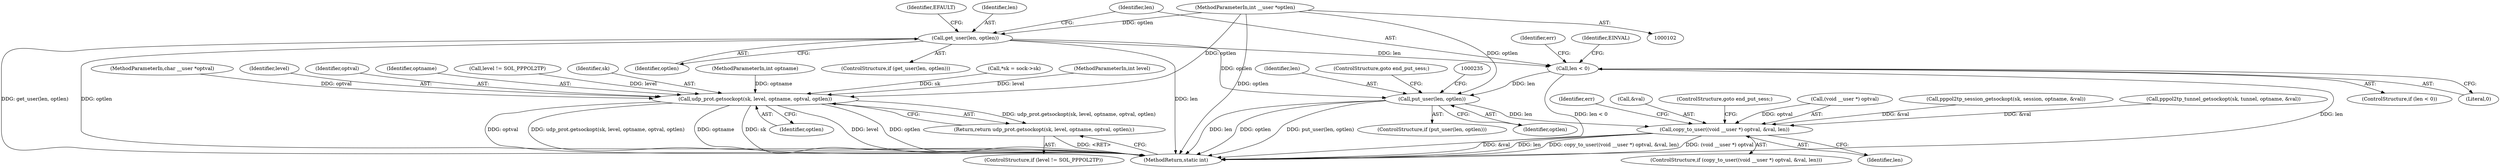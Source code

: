 digraph "0_linux_3cf521f7dc87c031617fd47e4b7aa2593c2f3daf@pointer" {
"1000107" [label="(MethodParameterIn,int __user *optlen)"];
"1000126" [label="(Call,udp_prot.getsockopt(sk, level, optname, optval, optlen))"];
"1000125" [label="(Return,return udp_prot.getsockopt(sk, level, optname, optval, optlen);)"];
"1000133" [label="(Call,get_user(len, optlen))"];
"1000140" [label="(Call,len < 0)"];
"1000228" [label="(Call,put_user(len, optlen))"];
"1000233" [label="(Call,copy_to_user((void __user *) optval, &val, len))"];
"1000204" [label="(Call,pppol2tp_tunnel_getsockopt(sk, tunnel, optname, &val))"];
"1000234" [label="(Call,(void __user *) optval)"];
"1000227" [label="(ControlStructure,if (put_user(len, optlen)))"];
"1000250" [label="(MethodReturn,static int)"];
"1000141" [label="(Identifier,len)"];
"1000121" [label="(ControlStructure,if (level != SOL_PPPOL2TP))"];
"1000126" [label="(Call,udp_prot.getsockopt(sk, level, optname, optval, optlen))"];
"1000147" [label="(Identifier,err)"];
"1000129" [label="(Identifier,optname)"];
"1000122" [label="(Call,level != SOL_PPPOL2TP)"];
"1000233" [label="(Call,copy_to_user((void __user *) optval, &val, len))"];
"1000127" [label="(Identifier,sk)"];
"1000229" [label="(Identifier,len)"];
"1000232" [label="(ControlStructure,if (copy_to_user((void __user *) optval, &val, len)))"];
"1000231" [label="(ControlStructure,goto end_put_sess;)"];
"1000139" [label="(ControlStructure,if (len < 0))"];
"1000105" [label="(MethodParameterIn,int optname)"];
"1000125" [label="(Return,return udp_prot.getsockopt(sk, level, optname, optval, optlen);)"];
"1000228" [label="(Call,put_user(len, optlen))"];
"1000242" [label="(Identifier,err)"];
"1000107" [label="(MethodParameterIn,int __user *optlen)"];
"1000131" [label="(Identifier,optlen)"];
"1000110" [label="(Call,*sk = sock->sk)"];
"1000132" [label="(ControlStructure,if (get_user(len, optlen)))"];
"1000104" [label="(MethodParameterIn,int level)"];
"1000106" [label="(MethodParameterIn,char __user *optval)"];
"1000128" [label="(Identifier,level)"];
"1000133" [label="(Call,get_user(len, optlen))"];
"1000138" [label="(Identifier,EFAULT)"];
"1000134" [label="(Identifier,len)"];
"1000237" [label="(Call,&val)"];
"1000145" [label="(Identifier,EINVAL)"];
"1000140" [label="(Call,len < 0)"];
"1000230" [label="(Identifier,optlen)"];
"1000240" [label="(ControlStructure,goto end_put_sess;)"];
"1000142" [label="(Literal,0)"];
"1000135" [label="(Identifier,optlen)"];
"1000239" [label="(Identifier,len)"];
"1000217" [label="(Call,pppol2tp_session_getsockopt(sk, session, optname, &val))"];
"1000130" [label="(Identifier,optval)"];
"1000107" -> "1000102"  [label="AST: "];
"1000107" -> "1000250"  [label="DDG: optlen"];
"1000107" -> "1000126"  [label="DDG: optlen"];
"1000107" -> "1000133"  [label="DDG: optlen"];
"1000107" -> "1000228"  [label="DDG: optlen"];
"1000126" -> "1000125"  [label="AST: "];
"1000126" -> "1000131"  [label="CFG: "];
"1000127" -> "1000126"  [label="AST: "];
"1000128" -> "1000126"  [label="AST: "];
"1000129" -> "1000126"  [label="AST: "];
"1000130" -> "1000126"  [label="AST: "];
"1000131" -> "1000126"  [label="AST: "];
"1000125" -> "1000126"  [label="CFG: "];
"1000126" -> "1000250"  [label="DDG: optval"];
"1000126" -> "1000250"  [label="DDG: udp_prot.getsockopt(sk, level, optname, optval, optlen)"];
"1000126" -> "1000250"  [label="DDG: optname"];
"1000126" -> "1000250"  [label="DDG: sk"];
"1000126" -> "1000250"  [label="DDG: level"];
"1000126" -> "1000250"  [label="DDG: optlen"];
"1000126" -> "1000125"  [label="DDG: udp_prot.getsockopt(sk, level, optname, optval, optlen)"];
"1000110" -> "1000126"  [label="DDG: sk"];
"1000122" -> "1000126"  [label="DDG: level"];
"1000104" -> "1000126"  [label="DDG: level"];
"1000105" -> "1000126"  [label="DDG: optname"];
"1000106" -> "1000126"  [label="DDG: optval"];
"1000125" -> "1000121"  [label="AST: "];
"1000250" -> "1000125"  [label="CFG: "];
"1000125" -> "1000250"  [label="DDG: <RET>"];
"1000133" -> "1000132"  [label="AST: "];
"1000133" -> "1000135"  [label="CFG: "];
"1000134" -> "1000133"  [label="AST: "];
"1000135" -> "1000133"  [label="AST: "];
"1000138" -> "1000133"  [label="CFG: "];
"1000141" -> "1000133"  [label="CFG: "];
"1000133" -> "1000250"  [label="DDG: len"];
"1000133" -> "1000250"  [label="DDG: get_user(len, optlen)"];
"1000133" -> "1000250"  [label="DDG: optlen"];
"1000133" -> "1000140"  [label="DDG: len"];
"1000133" -> "1000228"  [label="DDG: optlen"];
"1000140" -> "1000139"  [label="AST: "];
"1000140" -> "1000142"  [label="CFG: "];
"1000141" -> "1000140"  [label="AST: "];
"1000142" -> "1000140"  [label="AST: "];
"1000145" -> "1000140"  [label="CFG: "];
"1000147" -> "1000140"  [label="CFG: "];
"1000140" -> "1000250"  [label="DDG: len"];
"1000140" -> "1000250"  [label="DDG: len < 0"];
"1000140" -> "1000228"  [label="DDG: len"];
"1000228" -> "1000227"  [label="AST: "];
"1000228" -> "1000230"  [label="CFG: "];
"1000229" -> "1000228"  [label="AST: "];
"1000230" -> "1000228"  [label="AST: "];
"1000231" -> "1000228"  [label="CFG: "];
"1000235" -> "1000228"  [label="CFG: "];
"1000228" -> "1000250"  [label="DDG: put_user(len, optlen)"];
"1000228" -> "1000250"  [label="DDG: len"];
"1000228" -> "1000250"  [label="DDG: optlen"];
"1000228" -> "1000233"  [label="DDG: len"];
"1000233" -> "1000232"  [label="AST: "];
"1000233" -> "1000239"  [label="CFG: "];
"1000234" -> "1000233"  [label="AST: "];
"1000237" -> "1000233"  [label="AST: "];
"1000239" -> "1000233"  [label="AST: "];
"1000240" -> "1000233"  [label="CFG: "];
"1000242" -> "1000233"  [label="CFG: "];
"1000233" -> "1000250"  [label="DDG: &val"];
"1000233" -> "1000250"  [label="DDG: len"];
"1000233" -> "1000250"  [label="DDG: copy_to_user((void __user *) optval, &val, len)"];
"1000233" -> "1000250"  [label="DDG: (void __user *) optval"];
"1000234" -> "1000233"  [label="DDG: optval"];
"1000217" -> "1000233"  [label="DDG: &val"];
"1000204" -> "1000233"  [label="DDG: &val"];
}

